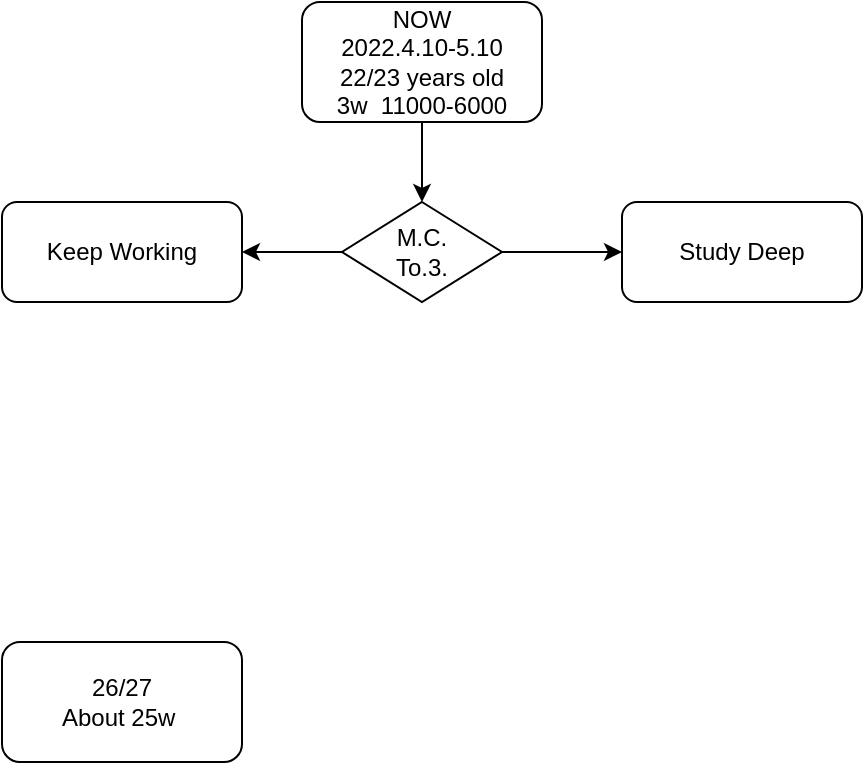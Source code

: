 <mxfile>
    <diagram id="vtVDQJa0SRBgSJ2yMvU7" name="第 1 页">
        <mxGraphModel dx="786" dy="690" grid="1" gridSize="10" guides="1" tooltips="1" connect="1" arrows="1" fold="1" page="1" pageScale="1" pageWidth="827" pageHeight="1169" math="0" shadow="0">
            <root>
                <mxCell id="0"/>
                <mxCell id="1" parent="0"/>
                <mxCell id="7" style="edgeStyle=none;html=1;entryX=0.5;entryY=0;entryDx=0;entryDy=0;" edge="1" parent="1" source="2" target="5">
                    <mxGeometry relative="1" as="geometry"/>
                </mxCell>
                <mxCell id="2" value="NOW&lt;br&gt;2022.4.10-5.10&lt;br&gt;22/23 years old&lt;br&gt;3w&amp;nbsp; 11000-6000" style="rounded=1;whiteSpace=wrap;html=1;" vertex="1" parent="1">
                    <mxGeometry x="300" y="40" width="120" height="60" as="geometry"/>
                </mxCell>
                <mxCell id="10" style="edgeStyle=none;html=1;entryX=1;entryY=0.5;entryDx=0;entryDy=0;" edge="1" parent="1" source="5" target="8">
                    <mxGeometry relative="1" as="geometry"/>
                </mxCell>
                <mxCell id="11" style="edgeStyle=none;html=1;entryX=0;entryY=0.5;entryDx=0;entryDy=0;" edge="1" parent="1" source="5" target="9">
                    <mxGeometry relative="1" as="geometry"/>
                </mxCell>
                <mxCell id="5" value="M.C.&lt;br&gt;To.3." style="rhombus;whiteSpace=wrap;html=1;" vertex="1" parent="1">
                    <mxGeometry x="320" y="140" width="80" height="50" as="geometry"/>
                </mxCell>
                <mxCell id="8" value="Keep Working&lt;br&gt;" style="rounded=1;whiteSpace=wrap;html=1;" vertex="1" parent="1">
                    <mxGeometry x="150" y="140" width="120" height="50" as="geometry"/>
                </mxCell>
                <mxCell id="9" value="Study Deep" style="rounded=1;whiteSpace=wrap;html=1;" vertex="1" parent="1">
                    <mxGeometry x="460" y="140" width="120" height="50" as="geometry"/>
                </mxCell>
                <mxCell id="12" value="26/27&lt;br&gt;About 25w&amp;nbsp;" style="rounded=1;whiteSpace=wrap;html=1;" vertex="1" parent="1">
                    <mxGeometry x="150" y="360" width="120" height="60" as="geometry"/>
                </mxCell>
            </root>
        </mxGraphModel>
    </diagram>
</mxfile>